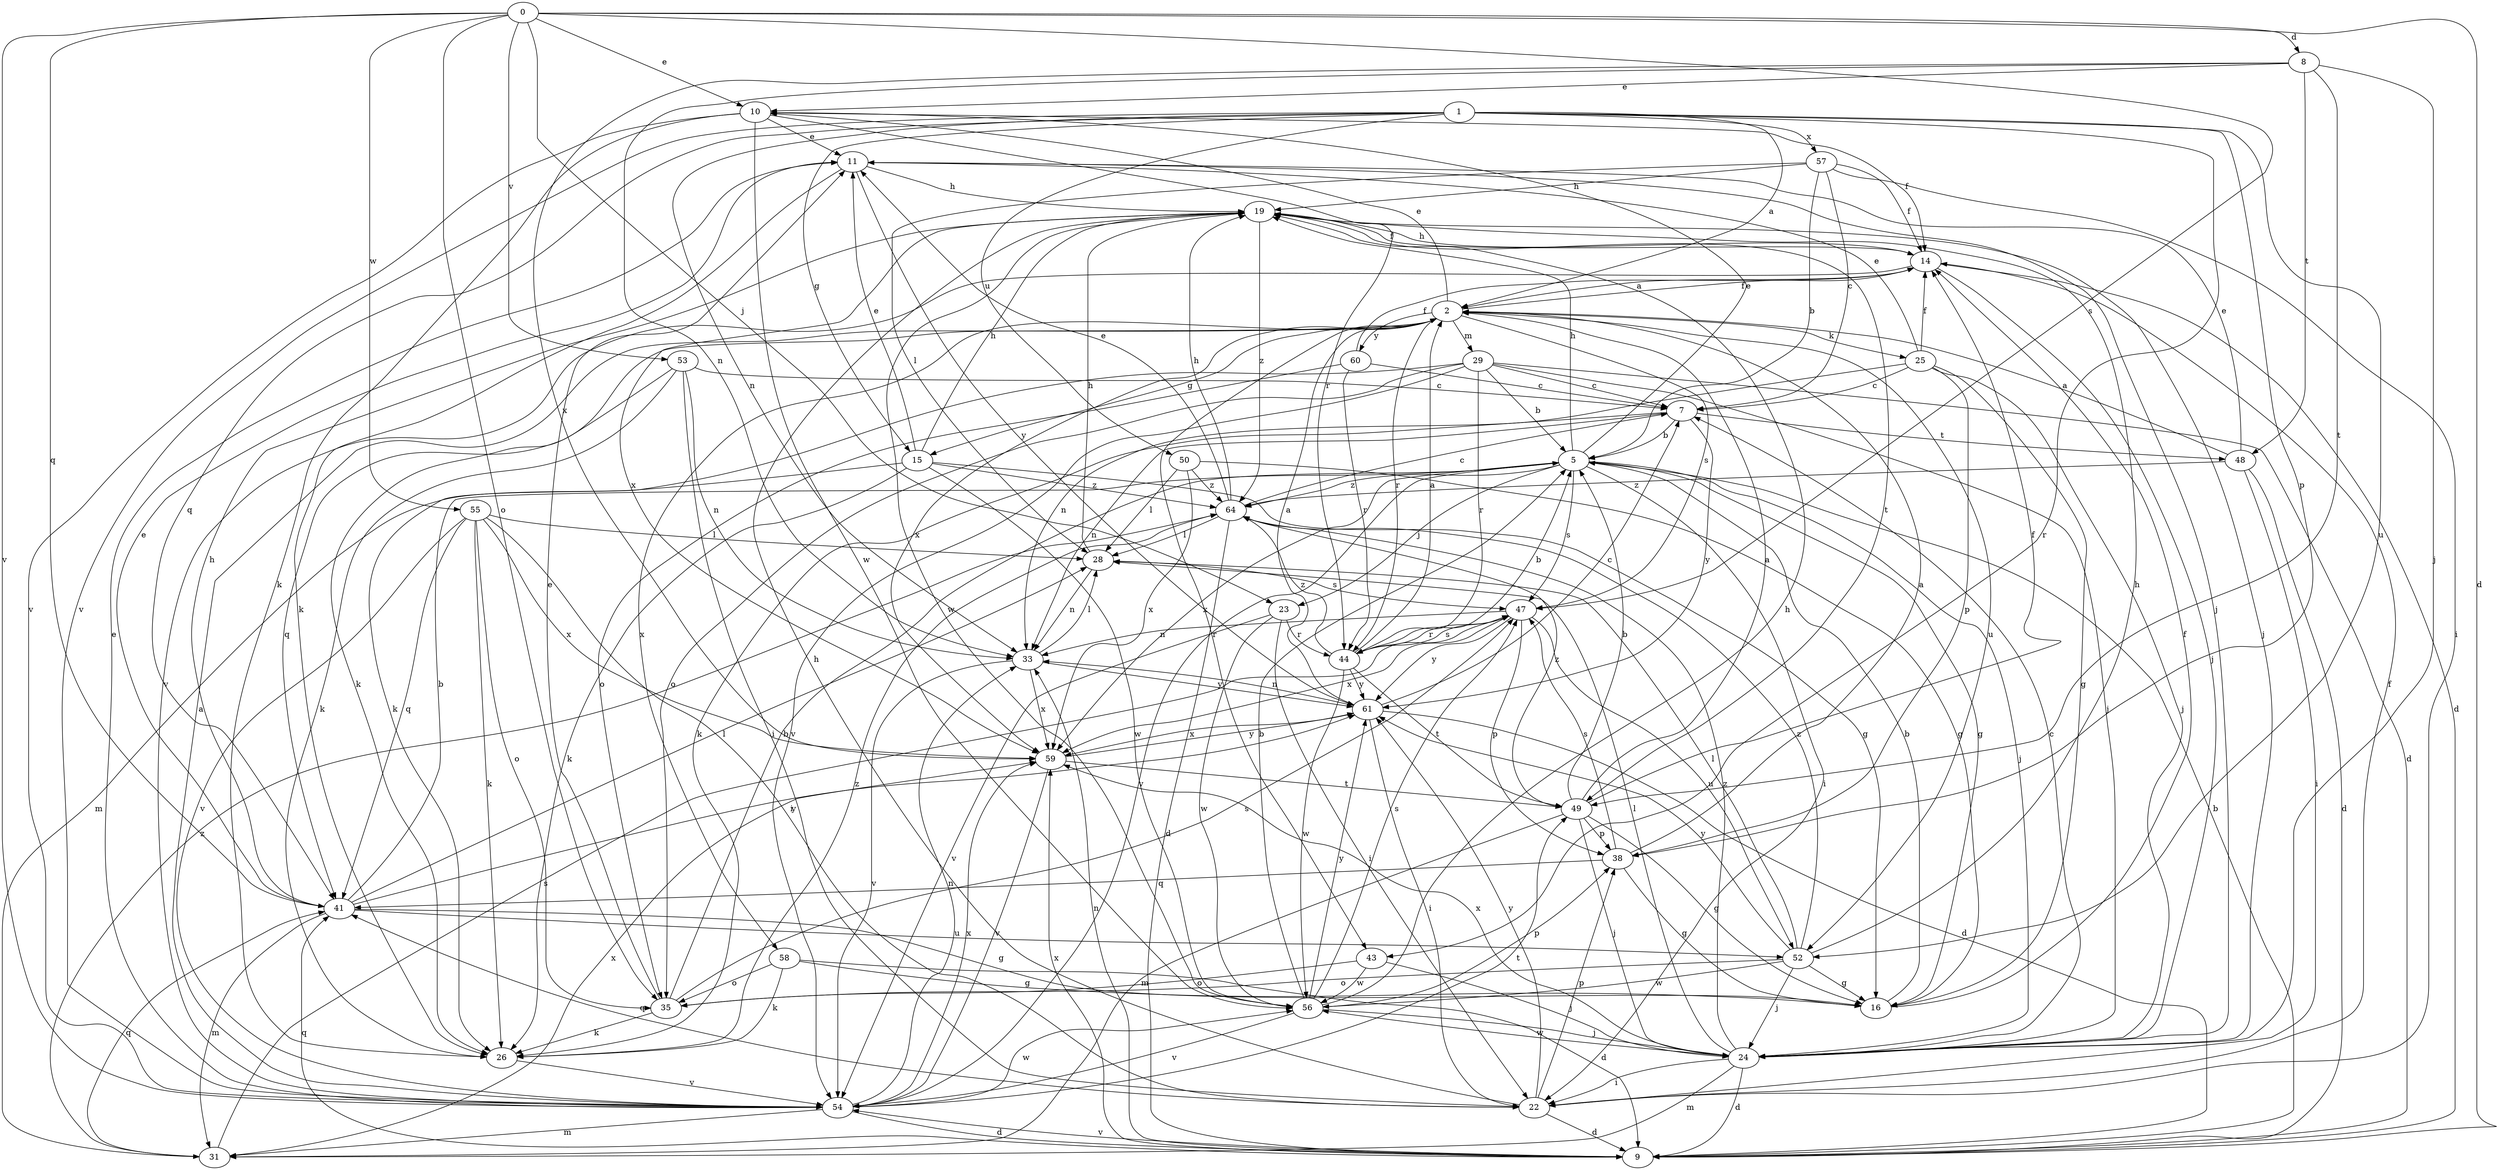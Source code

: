 strict digraph  {
0;
1;
2;
5;
7;
8;
9;
10;
11;
14;
15;
16;
19;
22;
23;
24;
25;
26;
28;
29;
31;
33;
35;
38;
41;
43;
44;
47;
48;
49;
50;
52;
53;
54;
55;
56;
57;
58;
59;
60;
61;
64;
0 -> 8  [label=d];
0 -> 9  [label=d];
0 -> 10  [label=e];
0 -> 23  [label=j];
0 -> 35  [label=o];
0 -> 41  [label=q];
0 -> 47  [label=s];
0 -> 53  [label=v];
0 -> 54  [label=v];
0 -> 55  [label=w];
1 -> 2  [label=a];
1 -> 15  [label=g];
1 -> 33  [label=n];
1 -> 38  [label=p];
1 -> 41  [label=q];
1 -> 43  [label=r];
1 -> 50  [label=u];
1 -> 52  [label=u];
1 -> 54  [label=v];
1 -> 57  [label=x];
2 -> 10  [label=e];
2 -> 14  [label=f];
2 -> 15  [label=g];
2 -> 25  [label=k];
2 -> 26  [label=k];
2 -> 29  [label=m];
2 -> 43  [label=r];
2 -> 44  [label=r];
2 -> 47  [label=s];
2 -> 52  [label=u];
2 -> 58  [label=x];
2 -> 59  [label=x];
2 -> 60  [label=y];
5 -> 10  [label=e];
5 -> 16  [label=g];
5 -> 19  [label=h];
5 -> 22  [label=i];
5 -> 23  [label=j];
5 -> 24  [label=j];
5 -> 47  [label=s];
5 -> 54  [label=v];
5 -> 59  [label=x];
5 -> 64  [label=z];
7 -> 5  [label=b];
7 -> 26  [label=k];
7 -> 33  [label=n];
7 -> 48  [label=t];
7 -> 61  [label=y];
8 -> 10  [label=e];
8 -> 24  [label=j];
8 -> 33  [label=n];
8 -> 48  [label=t];
8 -> 49  [label=t];
8 -> 59  [label=x];
9 -> 5  [label=b];
9 -> 33  [label=n];
9 -> 41  [label=q];
9 -> 54  [label=v];
9 -> 59  [label=x];
10 -> 11  [label=e];
10 -> 14  [label=f];
10 -> 26  [label=k];
10 -> 44  [label=r];
10 -> 54  [label=v];
10 -> 56  [label=w];
11 -> 19  [label=h];
11 -> 24  [label=j];
11 -> 26  [label=k];
11 -> 61  [label=y];
14 -> 2  [label=a];
14 -> 9  [label=d];
14 -> 19  [label=h];
14 -> 24  [label=j];
14 -> 54  [label=v];
15 -> 11  [label=e];
15 -> 16  [label=g];
15 -> 19  [label=h];
15 -> 26  [label=k];
15 -> 31  [label=m];
15 -> 56  [label=w];
15 -> 64  [label=z];
16 -> 5  [label=b];
16 -> 14  [label=f];
19 -> 14  [label=f];
19 -> 24  [label=j];
19 -> 49  [label=t];
19 -> 56  [label=w];
19 -> 59  [label=x];
19 -> 64  [label=z];
22 -> 9  [label=d];
22 -> 14  [label=f];
22 -> 19  [label=h];
22 -> 38  [label=p];
22 -> 41  [label=q];
22 -> 61  [label=y];
23 -> 22  [label=i];
23 -> 44  [label=r];
23 -> 54  [label=v];
23 -> 56  [label=w];
24 -> 7  [label=c];
24 -> 9  [label=d];
24 -> 22  [label=i];
24 -> 28  [label=l];
24 -> 31  [label=m];
24 -> 56  [label=w];
24 -> 59  [label=x];
24 -> 64  [label=z];
25 -> 7  [label=c];
25 -> 11  [label=e];
25 -> 14  [label=f];
25 -> 16  [label=g];
25 -> 24  [label=j];
25 -> 33  [label=n];
25 -> 38  [label=p];
26 -> 54  [label=v];
26 -> 64  [label=z];
28 -> 19  [label=h];
28 -> 33  [label=n];
28 -> 47  [label=s];
29 -> 5  [label=b];
29 -> 7  [label=c];
29 -> 9  [label=d];
29 -> 24  [label=j];
29 -> 26  [label=k];
29 -> 35  [label=o];
29 -> 44  [label=r];
29 -> 54  [label=v];
31 -> 41  [label=q];
31 -> 47  [label=s];
31 -> 59  [label=x];
31 -> 64  [label=z];
33 -> 28  [label=l];
33 -> 54  [label=v];
33 -> 59  [label=x];
33 -> 61  [label=y];
35 -> 5  [label=b];
35 -> 11  [label=e];
35 -> 26  [label=k];
35 -> 47  [label=s];
38 -> 2  [label=a];
38 -> 16  [label=g];
38 -> 41  [label=q];
38 -> 47  [label=s];
41 -> 5  [label=b];
41 -> 11  [label=e];
41 -> 16  [label=g];
41 -> 19  [label=h];
41 -> 28  [label=l];
41 -> 31  [label=m];
41 -> 52  [label=u];
41 -> 61  [label=y];
43 -> 24  [label=j];
43 -> 35  [label=o];
43 -> 56  [label=w];
44 -> 2  [label=a];
44 -> 5  [label=b];
44 -> 47  [label=s];
44 -> 49  [label=t];
44 -> 56  [label=w];
44 -> 61  [label=y];
44 -> 64  [label=z];
47 -> 33  [label=n];
47 -> 38  [label=p];
47 -> 44  [label=r];
47 -> 52  [label=u];
47 -> 59  [label=x];
47 -> 61  [label=y];
48 -> 2  [label=a];
48 -> 9  [label=d];
48 -> 11  [label=e];
48 -> 22  [label=i];
48 -> 64  [label=z];
49 -> 2  [label=a];
49 -> 5  [label=b];
49 -> 14  [label=f];
49 -> 16  [label=g];
49 -> 24  [label=j];
49 -> 31  [label=m];
49 -> 38  [label=p];
49 -> 64  [label=z];
50 -> 16  [label=g];
50 -> 28  [label=l];
50 -> 59  [label=x];
50 -> 64  [label=z];
52 -> 16  [label=g];
52 -> 19  [label=h];
52 -> 24  [label=j];
52 -> 28  [label=l];
52 -> 35  [label=o];
52 -> 56  [label=w];
52 -> 61  [label=y];
52 -> 64  [label=z];
53 -> 7  [label=c];
53 -> 22  [label=i];
53 -> 26  [label=k];
53 -> 33  [label=n];
53 -> 41  [label=q];
54 -> 2  [label=a];
54 -> 9  [label=d];
54 -> 11  [label=e];
54 -> 31  [label=m];
54 -> 33  [label=n];
54 -> 49  [label=t];
54 -> 56  [label=w];
54 -> 59  [label=x];
55 -> 22  [label=i];
55 -> 26  [label=k];
55 -> 28  [label=l];
55 -> 35  [label=o];
55 -> 41  [label=q];
55 -> 54  [label=v];
55 -> 59  [label=x];
56 -> 5  [label=b];
56 -> 19  [label=h];
56 -> 24  [label=j];
56 -> 38  [label=p];
56 -> 47  [label=s];
56 -> 54  [label=v];
56 -> 61  [label=y];
57 -> 5  [label=b];
57 -> 7  [label=c];
57 -> 14  [label=f];
57 -> 19  [label=h];
57 -> 22  [label=i];
57 -> 28  [label=l];
58 -> 9  [label=d];
58 -> 16  [label=g];
58 -> 26  [label=k];
58 -> 35  [label=o];
59 -> 49  [label=t];
59 -> 54  [label=v];
59 -> 61  [label=y];
60 -> 7  [label=c];
60 -> 14  [label=f];
60 -> 35  [label=o];
60 -> 44  [label=r];
61 -> 2  [label=a];
61 -> 7  [label=c];
61 -> 9  [label=d];
61 -> 22  [label=i];
61 -> 33  [label=n];
61 -> 59  [label=x];
64 -> 7  [label=c];
64 -> 9  [label=d];
64 -> 11  [label=e];
64 -> 19  [label=h];
64 -> 28  [label=l];
}
